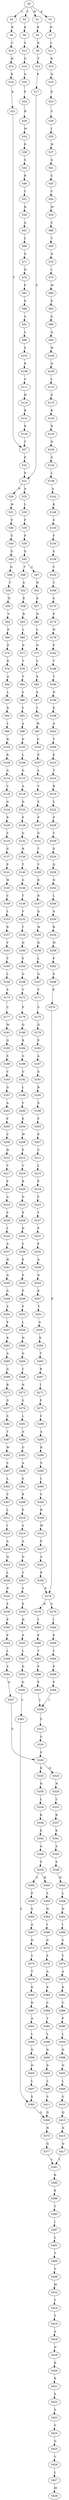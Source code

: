 strict digraph  {
	S0 -> S1 [ label = H ];
	S0 -> S2 [ label = L ];
	S0 -> S3 [ label = E ];
	S0 -> S4 [ label = V ];
	S1 -> S5 [ label = R ];
	S2 -> S6 [ label = R ];
	S3 -> S7 [ label = N ];
	S4 -> S8 [ label = K ];
	S5 -> S9 [ label = K ];
	S6 -> S10 [ label = C ];
	S7 -> S11 [ label = L ];
	S8 -> S12 [ label = S ];
	S9 -> S13 [ label = T ];
	S10 -> S14 [ label = H ];
	S11 -> S15 [ label = N ];
	S12 -> S16 [ label = G ];
	S13 -> S17 [ label = P ];
	S14 -> S18 [ label = R ];
	S15 -> S19 [ label = Q ];
	S16 -> S20 [ label = G ];
	S17 -> S21 [ label = P ];
	S18 -> S22 [ label = K ];
	S19 -> S23 [ label = E ];
	S20 -> S24 [ label = P ];
	S21 -> S25 [ label = A ];
	S21 -> S26 [ label = P ];
	S22 -> S27 [ label = T ];
	S23 -> S28 [ label = S ];
	S24 -> S29 [ label = R ];
	S25 -> S30 [ label = L ];
	S26 -> S31 [ label = W ];
	S27 -> S32 [ label = P ];
	S28 -> S33 [ label = I ];
	S29 -> S34 [ label = W ];
	S30 -> S35 [ label = P ];
	S31 -> S36 [ label = P ];
	S32 -> S21 [ label = P ];
	S33 -> S37 [ label = W ];
	S34 -> S38 [ label = P ];
	S35 -> S39 [ label = P ];
	S36 -> S40 [ label = S ];
	S37 -> S41 [ label = G ];
	S38 -> S42 [ label = S ];
	S39 -> S43 [ label = G ];
	S40 -> S44 [ label = G ];
	S41 -> S45 [ label = S ];
	S42 -> S46 [ label = R ];
	S43 -> S47 [ label = C ];
	S43 -> S48 [ label = T ];
	S44 -> S49 [ label = Q ];
	S45 -> S50 [ label = V ];
	S46 -> S51 [ label = C ];
	S47 -> S52 [ label = N ];
	S48 -> S53 [ label = S ];
	S49 -> S54 [ label = T ];
	S50 -> S55 [ label = M ];
	S51 -> S56 [ label = R ];
	S52 -> S57 [ label = E ];
	S53 -> S58 [ label = E ];
	S54 -> S59 [ label = N ];
	S55 -> S60 [ label = S ];
	S56 -> S61 [ label = A ];
	S57 -> S62 [ label = N ];
	S58 -> S63 [ label = R ];
	S59 -> S64 [ label = V ];
	S60 -> S65 [ label = T ];
	S61 -> S66 [ label = L ];
	S62 -> S67 [ label = L ];
	S63 -> S68 [ label = L ];
	S64 -> S69 [ label = P ];
	S65 -> S70 [ label = N ];
	S66 -> S71 [ label = G ];
	S67 -> S72 [ label = N ];
	S68 -> S73 [ label = D ];
	S69 -> S74 [ label = P ];
	S70 -> S75 [ label = L ];
	S71 -> S76 [ label = D ];
	S72 -> S77 [ label = L ];
	S73 -> S78 [ label = T ];
	S74 -> S79 [ label = R ];
	S75 -> S80 [ label = M ];
	S76 -> S81 [ label = P ];
	S77 -> S82 [ label = E ];
	S78 -> S83 [ label = T ];
	S79 -> S84 [ label = A ];
	S80 -> S85 [ label = E ];
	S81 -> S86 [ label = E ];
	S82 -> S87 [ label = S ];
	S83 -> S88 [ label = S ];
	S84 -> S89 [ label = L ];
	S85 -> S90 [ label = G ];
	S86 -> S91 [ label = S ];
	S87 -> S92 [ label = I ];
	S88 -> S93 [ label = V ];
	S89 -> S94 [ label = D ];
	S90 -> S95 [ label = Q ];
	S91 -> S96 [ label = L ];
	S92 -> S97 [ label = W ];
	S93 -> S98 [ label = A ];
	S94 -> S99 [ label = L ];
	S95 -> S100 [ label = W ];
	S96 -> S101 [ label = S ];
	S97 -> S102 [ label = G ];
	S98 -> S103 [ label = G ];
	S99 -> S104 [ label = R ];
	S100 -> S105 [ label = Q ];
	S101 -> S106 [ label = R ];
	S102 -> S107 [ label = P ];
	S103 -> S108 [ label = L ];
	S104 -> S109 [ label = R ];
	S105 -> S110 [ label = L ];
	S106 -> S111 [ label = C ];
	S107 -> S112 [ label = L ];
	S108 -> S113 [ label = G ];
	S109 -> S114 [ label = G ];
	S110 -> S115 [ label = G ];
	S111 -> S116 [ label = H ];
	S112 -> S117 [ label = V ];
	S113 -> S118 [ label = A ];
	S114 -> S119 [ label = C ];
	S115 -> S120 [ label = K ];
	S116 -> S121 [ label = R ];
	S117 -> S122 [ label = S ];
	S118 -> S123 [ label = D ];
	S119 -> S124 [ label = G ];
	S120 -> S125 [ label = N ];
	S121 -> S126 [ label = K ];
	S122 -> S127 [ label = P ];
	S123 -> S128 [ label = P ];
	S124 -> S129 [ label = R ];
	S125 -> S130 [ label = D ];
	S126 -> S27 [ label = T ];
	S127 -> S131 [ label = G ];
	S128 -> S132 [ label = G ];
	S129 -> S133 [ label = S ];
	S130 -> S134 [ label = S ];
	S131 -> S135 [ label = T ];
	S132 -> S136 [ label = R ];
	S133 -> S137 [ label = G ];
	S134 -> S138 [ label = L ];
	S135 -> S139 [ label = V ];
	S136 -> S140 [ label = T ];
	S137 -> S141 [ label = P ];
	S138 -> S142 [ label = A ];
	S139 -> S143 [ label = D ];
	S140 -> S144 [ label = G ];
	S141 -> S145 [ label = W ];
	S142 -> S146 [ label = K ];
	S143 -> S147 [ label = R ];
	S144 -> S148 [ label = T ];
	S145 -> S149 [ label = C ];
	S146 -> S150 [ label = S ];
	S147 -> S151 [ label = Q ];
	S148 -> S152 [ label = V ];
	S149 -> S153 [ label = L ];
	S150 -> S154 [ label = F ];
	S151 -> S155 [ label = W ];
	S152 -> S156 [ label = T ];
	S153 -> S157 [ label = R ];
	S154 -> S158 [ label = S ];
	S155 -> S159 [ label = Q ];
	S156 -> S160 [ label = Q ];
	S157 -> S161 [ label = V ];
	S158 -> S162 [ label = C ];
	S159 -> S163 [ label = L ];
	S160 -> S164 [ label = S ];
	S161 -> S165 [ label = V ];
	S162 -> S166 [ label = T ];
	S163 -> S167 [ label = G ];
	S164 -> S168 [ label = G ];
	S165 -> S169 [ label = L ];
	S166 -> S170 [ label = S ];
	S167 -> S171 [ label = V ];
	S168 -> S172 [ label = V ];
	S169 -> S173 [ label = S ];
	S170 -> S174 [ label = F ];
	S171 -> S175 [ label = S ];
	S172 -> S176 [ label = P ];
	S173 -> S177 [ label = C ];
	S174 -> S178 [ label = H ];
	S175 -> S179 [ label = D ];
	S176 -> S180 [ label = Q ];
	S177 -> S181 [ label = M ];
	S178 -> S182 [ label = F ];
	S179 -> S183 [ label = P ];
	S180 -> S184 [ label = R ];
	S181 -> S185 [ label = Q ];
	S182 -> S186 [ label = T ];
	S183 -> S187 [ label = A ];
	S184 -> S188 [ label = G ];
	S185 -> S189 [ label = S ];
	S186 -> S190 [ label = T ];
	S187 -> S191 [ label = G ];
	S188 -> S192 [ label = G ];
	S189 -> S193 [ label = C ];
	S190 -> S194 [ label = N ];
	S191 -> S195 [ label = R ];
	S192 -> S196 [ label = L ];
	S193 -> S197 [ label = G ];
	S194 -> S198 [ label = K ];
	S195 -> S199 [ label = S ];
	S196 -> S200 [ label = V ];
	S197 -> S201 [ label = A ];
	S198 -> S202 [ label = A ];
	S199 -> S203 [ label = F ];
	S200 -> S204 [ label = K ];
	S201 -> S205 [ label = F ];
	S202 -> S206 [ label = T ];
	S203 -> S207 [ label = P ];
	S204 -> S208 [ label = W ];
	S205 -> S209 [ label = C ];
	S206 -> S210 [ label = E ];
	S207 -> S211 [ label = C ];
	S208 -> S212 [ label = P ];
	S209 -> S213 [ label = H ];
	S210 -> S214 [ label = T ];
	S211 -> S215 [ label = L ];
	S212 -> S216 [ label = C ];
	S213 -> S217 [ label = V ];
	S214 -> S218 [ label = R ];
	S215 -> S219 [ label = P ];
	S216 -> S220 [ label = R ];
	S217 -> S221 [ label = P ];
	S218 -> S222 [ label = L ];
	S219 -> S223 [ label = F ];
	S220 -> S224 [ label = D ];
	S221 -> S225 [ label = A ];
	S222 -> S226 [ label = P ];
	S223 -> S227 [ label = Y ];
	S224 -> S228 [ label = E ];
	S225 -> S229 [ label = S ];
	S226 -> S230 [ label = C ];
	S227 -> S231 [ label = F ];
	S228 -> S232 [ label = D ];
	S229 -> S233 [ label = L ];
	S230 -> S234 [ label = S ];
	S231 -> S235 [ label = P ];
	S232 -> S236 [ label = S ];
	S233 -> S237 [ label = A ];
	S234 -> S238 [ label = Q ];
	S235 -> S239 [ label = A ];
	S236 -> S240 [ label = E ];
	S237 -> S241 [ label = H ];
	S238 -> S242 [ label = N ];
	S239 -> S243 [ label = N ];
	S240 -> S244 [ label = F ];
	S241 -> S245 [ label = G ];
	S242 -> S246 [ label = L ];
	S243 -> S247 [ label = K ];
	S244 -> S248 [ label = P ];
	S245 -> S249 [ label = G ];
	S246 -> S250 [ label = A ];
	S247 -> S251 [ label = T ];
	S248 -> S252 [ label = F ];
	S249 -> S253 [ label = S ];
	S250 -> S254 [ label = R ];
	S251 -> S255 [ label = A ];
	S252 -> S256 [ label = L ];
	S253 -> S257 [ label = P ];
	S254 -> S258 [ label = W ];
	S255 -> S259 [ label = E ];
	S256 -> S260 [ label = H ];
	S257 -> S261 [ label = K ];
	S258 -> S262 [ label = P ];
	S259 -> S263 [ label = T ];
	S260 -> S264 [ label = G ];
	S261 -> S265 [ label = A ];
	S262 -> S266 [ label = S ];
	S263 -> S267 [ label = R ];
	S264 -> S268 [ label = C ];
	S265 -> S269 [ label = G ];
	S266 -> S270 [ label = E ];
	S267 -> S271 [ label = I ];
	S268 -> S272 [ label = N ];
	S269 -> S273 [ label = R ];
	S270 -> S274 [ label = E ];
	S271 -> S275 [ label = P ];
	S272 -> S276 [ label = S ];
	S273 -> S277 [ label = G ];
	S274 -> S278 [ label = H ];
	S274 -> S279 [ label = S ];
	S275 -> S280 [ label = C ];
	S276 -> S281 [ label = L ];
	S277 -> S282 [ label = S ];
	S278 -> S283 [ label = I ];
	S279 -> S284 [ label = I ];
	S280 -> S285 [ label = A ];
	S281 -> S286 [ label = A ];
	S282 -> S287 [ label = T ];
	S283 -> S288 [ label = E ];
	S284 -> S289 [ label = E ];
	S285 -> S290 [ label = R ];
	S286 -> S291 [ label = G ];
	S287 -> S292 [ label = W ];
	S288 -> S293 [ label = Y ];
	S289 -> S294 [ label = Y ];
	S290 -> S295 [ label = S ];
	S291 -> S296 [ label = A ];
	S292 -> S297 [ label = C ];
	S293 -> S298 [ label = P ];
	S294 -> S299 [ label = P ];
	S295 -> S300 [ label = I ];
	S296 -> S301 [ label = S ];
	S297 -> S302 [ label = L ];
	S298 -> S303 [ label = F ];
	S299 -> S304 [ label = F ];
	S300 -> S305 [ label = V ];
	S301 -> S306 [ label = R ];
	S302 -> S307 [ label = S ];
	S303 -> S308 [ label = L ];
	S304 -> S308 [ label = L ];
	S305 -> S309 [ label = R ];
	S306 -> S310 [ label = P ];
	S307 -> S311 [ label = L ];
	S308 -> S312 [ label = S ];
	S309 -> S313 [ label = W ];
	S310 -> S314 [ label = S ];
	S311 -> S315 [ label = I ];
	S312 -> S316 [ label = G ];
	S313 -> S317 [ label = P ];
	S314 -> S318 [ label = A ];
	S315 -> S319 [ label = A ];
	S316 -> S320 [ label = S ];
	S317 -> S321 [ label = S ];
	S318 -> S322 [ label = D ];
	S319 -> S323 [ label = N ];
	S320 -> S324 [ label = Q ];
	S320 -> S325 [ label = K ];
	S321 -> S326 [ label = E ];
	S322 -> S327 [ label = Y ];
	S323 -> S328 [ label = L ];
	S324 -> S329 [ label = N ];
	S325 -> S330 [ label = N ];
	S326 -> S274 [ label = E ];
	S327 -> S331 [ label = S ];
	S328 -> S332 [ label = D ];
	S329 -> S333 [ label = L ];
	S330 -> S334 [ label = L ];
	S331 -> S335 [ label = K ];
	S332 -> S336 [ label = F ];
	S333 -> S337 [ label = K ];
	S334 -> S338 [ label = K ];
	S335 -> S339 [ label = H ];
	S336 -> S340 [ label = P ];
	S337 -> S341 [ label = E ];
	S338 -> S342 [ label = E ];
	S339 -> S343 [ label = A ];
	S340 -> S344 [ label = F ];
	S341 -> S345 [ label = S ];
	S342 -> S346 [ label = A ];
	S343 -> S347 [ label = L ];
	S344 -> S348 [ label = L ];
	S345 -> S349 [ label = S ];
	S346 -> S350 [ label = S ];
	S347 -> S351 [ label = D ];
	S348 -> S352 [ label = S ];
	S349 -> S353 [ label = H ];
	S350 -> S354 [ label = Y ];
	S350 -> S355 [ label = H ];
	S351 -> S356 [ label = D ];
	S352 -> S357 [ label = G ];
	S353 -> S358 [ label = L ];
	S354 -> S359 [ label = P ];
	S355 -> S360 [ label = L ];
	S356 -> S361 [ label = L ];
	S357 -> S320 [ label = S ];
	S358 -> S362 [ label = N ];
	S359 -> S363 [ label = S ];
	S360 -> S364 [ label = N ];
	S361 -> S365 [ label = S ];
	S362 -> S366 [ label = I ];
	S363 -> S367 [ label = A ];
	S364 -> S368 [ label = I ];
	S365 -> S369 [ label = Q ];
	S366 -> S370 [ label = S ];
	S367 -> S371 [ label = D ];
	S368 -> S372 [ label = G ];
	S369 -> S373 [ label = N ];
	S370 -> S374 [ label = Y ];
	S371 -> S375 [ label = Y ];
	S372 -> S376 [ label = F ];
	S373 -> S377 [ label = Q ];
	S374 -> S378 [ label = A ];
	S375 -> S379 [ label = T ];
	S376 -> S380 [ label = A ];
	S377 -> S381 [ label = L ];
	S378 -> S382 [ label = K ];
	S379 -> S383 [ label = K ];
	S380 -> S384 [ label = K ];
	S381 -> S385 [ label = K ];
	S382 -> S386 [ label = C ];
	S383 -> S387 [ label = R ];
	S384 -> S388 [ label = C ];
	S385 -> S389 [ label = E ];
	S386 -> S390 [ label = P ];
	S387 -> S391 [ label = A ];
	S388 -> S392 [ label = T ];
	S389 -> S393 [ label = T ];
	S390 -> S394 [ label = L ];
	S391 -> S395 [ label = L ];
	S392 -> S396 [ label = L ];
	S393 -> S397 [ label = I ];
	S394 -> S398 [ label = D ];
	S395 -> S399 [ label = D ];
	S396 -> S400 [ label = D ];
	S397 -> S401 [ label = L ];
	S398 -> S402 [ label = N ];
	S399 -> S403 [ label = D ];
	S400 -> S404 [ label = D ];
	S401 -> S405 [ label = T ];
	S402 -> S406 [ label = L ];
	S403 -> S407 [ label = L ];
	S404 -> S408 [ label = L ];
	S405 -> S409 [ label = V ];
	S406 -> S410 [ label = S ];
	S407 -> S365 [ label = S ];
	S408 -> S411 [ label = S ];
	S409 -> S412 [ label = M ];
	S410 -> S413 [ label = Q ];
	S411 -> S369 [ label = Q ];
	S412 -> S414 [ label = T ];
	S413 -> S415 [ label = N ];
	S414 -> S416 [ label = T ];
	S415 -> S417 [ label = Q ];
	S416 -> S418 [ label = A ];
	S417 -> S381 [ label = L ];
	S418 -> S419 [ label = G ];
	S419 -> S420 [ label = K ];
	S420 -> S421 [ label = E ];
	S421 -> S422 [ label = S ];
	S422 -> S423 [ label = S ];
	S423 -> S424 [ label = V ];
	S424 -> S425 [ label = G ];
	S425 -> S426 [ label = V ];
	S426 -> S427 [ label = L ];
	S427 -> S428 [ label = M ];
}
